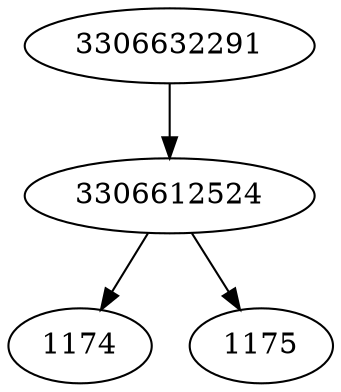 strict digraph  {
3306632291;
3306612524;
1174;
1175;
3306632291 -> 3306612524;
3306612524 -> 1174;
3306612524 -> 1175;
}
